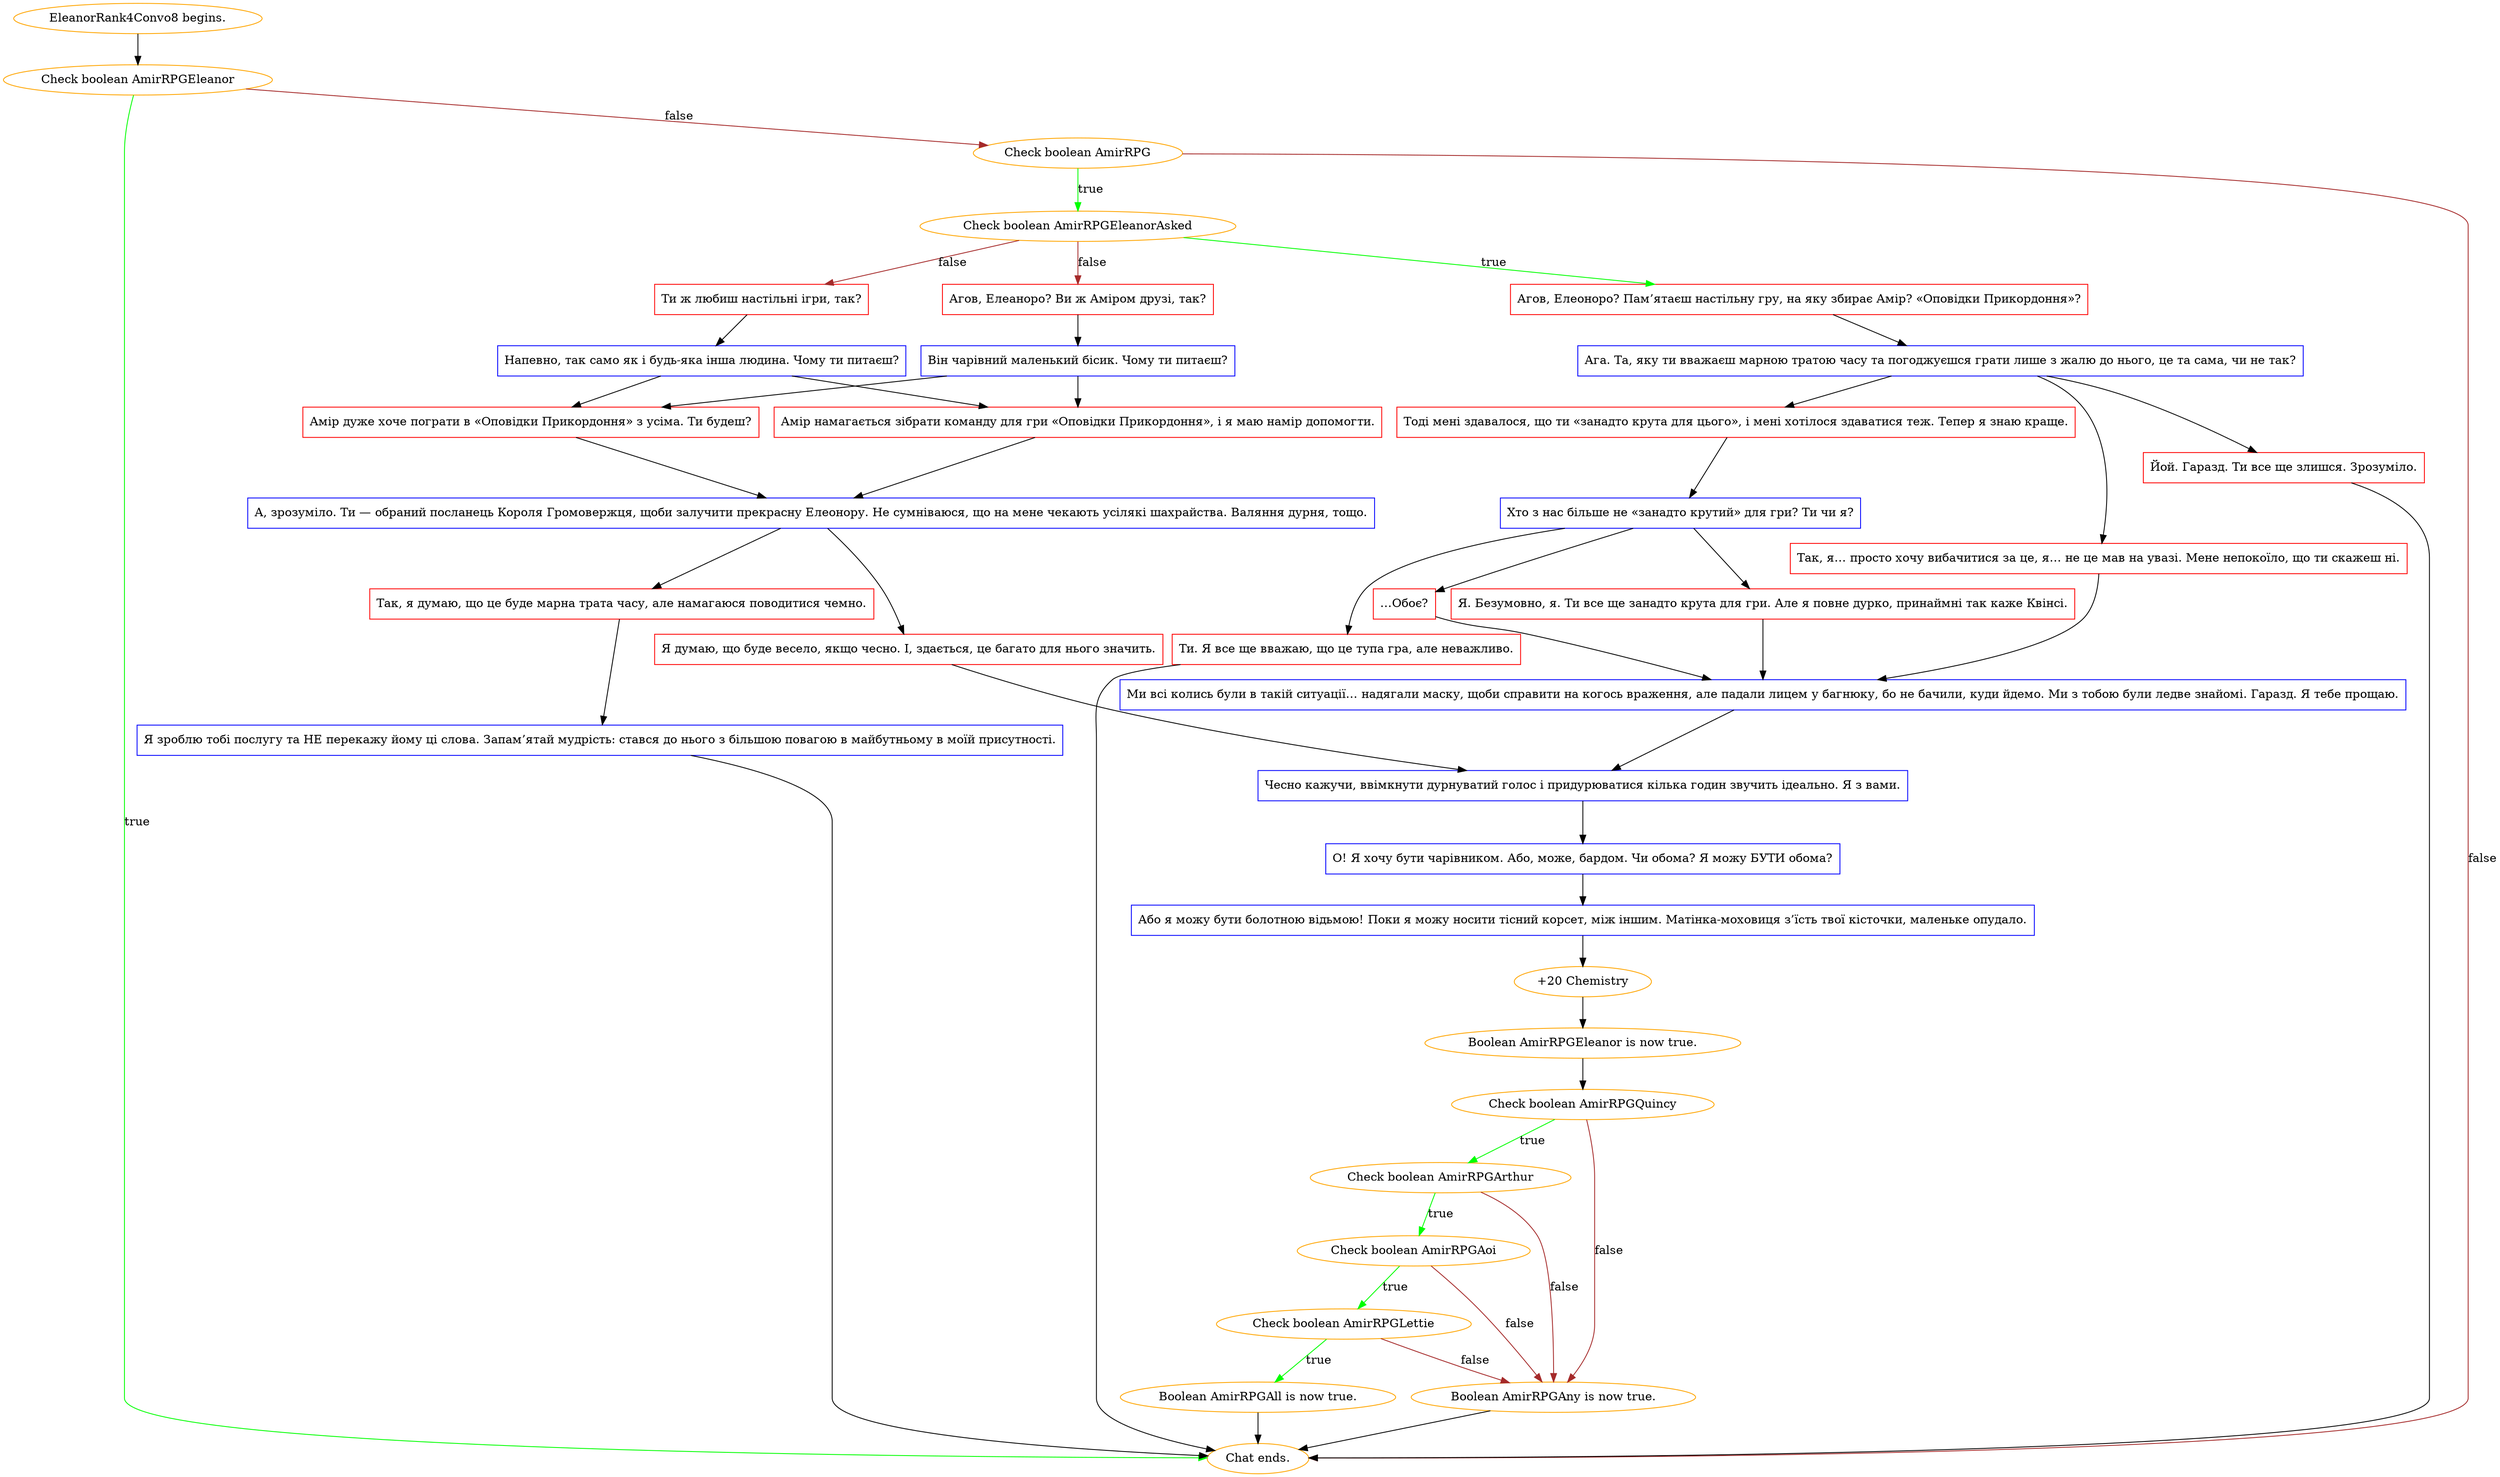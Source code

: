 digraph {
	"EleanorRank4Convo8 begins." [color=orange];
		"EleanorRank4Convo8 begins." -> j1650638022;
	j1650638022 [label="Check boolean AmirRPGEleanor",color=orange];
		j1650638022 -> "Chat ends." [label=true,color=green];
		j1650638022 -> j3079612182 [label=false,color=brown];
	"Chat ends." [color=orange];
	j3079612182 [label="Check boolean AmirRPG",color=orange];
		j3079612182 -> j1871124460 [label=true,color=green];
		j3079612182 -> "Chat ends." [label=false,color=brown];
	j1871124460 [label="Check boolean AmirRPGEleanorAsked",color=orange];
		j1871124460 -> j2907580819 [label=true,color=green];
		j1871124460 -> j2641748474 [label=false,color=brown];
		j1871124460 -> j1390207885 [label=false,color=brown];
	j2907580819 [label="Агов, Елеоноро? Пам’ятаєш настільну гру, на яку збирає Амір? «Оповідки Прикордоння»?",shape=box,color=red];
		j2907580819 -> j2496608240;
	j2641748474 [label="Агов, Елеаноро? Ви ж Аміром друзі, так?",shape=box,color=red];
		j2641748474 -> j2035633914;
	j1390207885 [label="Ти ж любиш настільні ігри, так?",shape=box,color=red];
		j1390207885 -> j2717738787;
	j2496608240 [label="Ага. Та, яку ти вважаєш марною тратою часу та погоджуєшся грати лише з жалю до нього, це та сама, чи не так?",shape=box,color=blue];
		j2496608240 -> j3582091328;
		j2496608240 -> j1649600669;
		j2496608240 -> j3100559534;
	j2035633914 [label="Він чарівний маленький бісик. Чому ти питаєш?",shape=box,color=blue];
		j2035633914 -> j2473801364;
		j2035633914 -> j2479304676;
	j2717738787 [label="Напевно, так само як і будь-яка інша людина. Чому ти питаєш?",shape=box,color=blue];
		j2717738787 -> j2473801364;
		j2717738787 -> j2479304676;
	j3582091328 [label="Йой. Гаразд. Ти все ще злишся. Зрозуміло.",shape=box,color=red];
		j3582091328 -> "Chat ends.";
	j1649600669 [label="Тоді мені здавалося, що ти «занадто крута для цього», і мені хотілося здаватися теж. Тепер я знаю краще.",shape=box,color=red];
		j1649600669 -> j1243236107;
	j3100559534 [label="Так, я… просто хочу вибачитися за це, я… не це мав на увазі. Мене непокоїло, що ти скажеш ні.",shape=box,color=red];
		j3100559534 -> j3855209141;
	j2473801364 [label="Амір намагається зібрати команду для гри «Оповідки Прикордоння», і я маю намір допомогти.",shape=box,color=red];
		j2473801364 -> j3601353187;
	j2479304676 [label="Амір дуже хоче пограти в «Оповідки Прикордоння» з усіма. Ти будеш?",shape=box,color=red];
		j2479304676 -> j3601353187;
	j1243236107 [label="Хто з нас більше не «занадто крутий» для гри? Ти чи я?",shape=box,color=blue];
		j1243236107 -> j2269769276;
		j1243236107 -> j877398003;
		j1243236107 -> j147774420;
	j3855209141 [label="Ми всі колись були в такій ситуації… надягали маску, щоби справити на когось враження, але падали лицем у багнюку, бо не бачили, куди йдемо. Ми з тобою були ледве знайомі. Гаразд. Я тебе прощаю.",shape=box,color=blue];
		j3855209141 -> j619211322;
	j3601353187 [label="А, зрозуміло. Ти — обраний посланець Короля Громовержця, щоби залучити прекрасну Елеонору. Не сумніваюся, що на мене чекають усілякі шахрайства. Валяння дурня, тощо.",shape=box,color=blue];
		j3601353187 -> j3986051313;
		j3601353187 -> j3266538177;
	j2269769276 [label="Ти. Я все ще вважаю, що це тупа гра, але неважливо.",shape=box,color=red];
		j2269769276 -> "Chat ends.";
	j877398003 [label="Я. Безумовно, я. Ти все ще занадто крута для гри. Але я повне дурко, принаймні так каже Квінсі.",shape=box,color=red];
		j877398003 -> j3855209141;
	j147774420 [label="…Обоє?",shape=box,color=red];
		j147774420 -> j3855209141;
	j619211322 [label="Чесно кажучи, ввімкнути дурнуватий голос і придурюватися кілька годин звучить ідеально. Я з вами.",shape=box,color=blue];
		j619211322 -> j3439046537;
	j3986051313 [label="Я думаю, що буде весело, якщо чесно. І, здається, це багато для нього значить.",shape=box,color=red];
		j3986051313 -> j619211322;
	j3266538177 [label="Так, я думаю, що це буде марна трата часу, але намагаюся поводитися чемно.",shape=box,color=red];
		j3266538177 -> j3893604294;
	j3439046537 [label="О! Я хочу бути чарівником. Або, може, бардом. Чи обома? Я можу БУТИ обома?",shape=box,color=blue];
		j3439046537 -> j2839624043;
	j3893604294 [label="Я зроблю тобі послугу та НЕ перекажу йому ці слова. Запам’ятай мудрість: стався до нього з більшою повагою в майбутньому в моїй присутності.",shape=box,color=blue];
		j3893604294 -> "Chat ends.";
	j2839624043 [label="Або я можу бути болотною відьмою! Поки я можу носити тісний корсет, між іншим. Матінка-моховиця з’їсть твої кісточки, маленьке опудало.",shape=box,color=blue];
		j2839624043 -> j465888453;
	j465888453 [label="+20 Chemistry",color=orange];
		j465888453 -> j3536246707;
	j3536246707 [label="Boolean AmirRPGEleanor is now true.",color=orange];
		j3536246707 -> j341292291;
	j341292291 [label="Check boolean AmirRPGQuincy",color=orange];
		j341292291 -> j3041201257 [label=true,color=green];
		j341292291 -> j1992773596 [label=false,color=brown];
	j3041201257 [label="Check boolean AmirRPGArthur",color=orange];
		j3041201257 -> j3736142330 [label=true,color=green];
		j3041201257 -> j1992773596 [label=false,color=brown];
	j1992773596 [label="Boolean AmirRPGAny is now true.",color=orange];
		j1992773596 -> "Chat ends.";
	j3736142330 [label="Check boolean AmirRPGAoi",color=orange];
		j3736142330 -> j3776937837 [label=true,color=green];
		j3736142330 -> j1992773596 [label=false,color=brown];
	j3776937837 [label="Check boolean AmirRPGLettie",color=orange];
		j3776937837 -> j2677000302 [label=true,color=green];
		j3776937837 -> j1992773596 [label=false,color=brown];
	j2677000302 [label="Boolean AmirRPGAll is now true.",color=orange];
		j2677000302 -> "Chat ends.";
}
